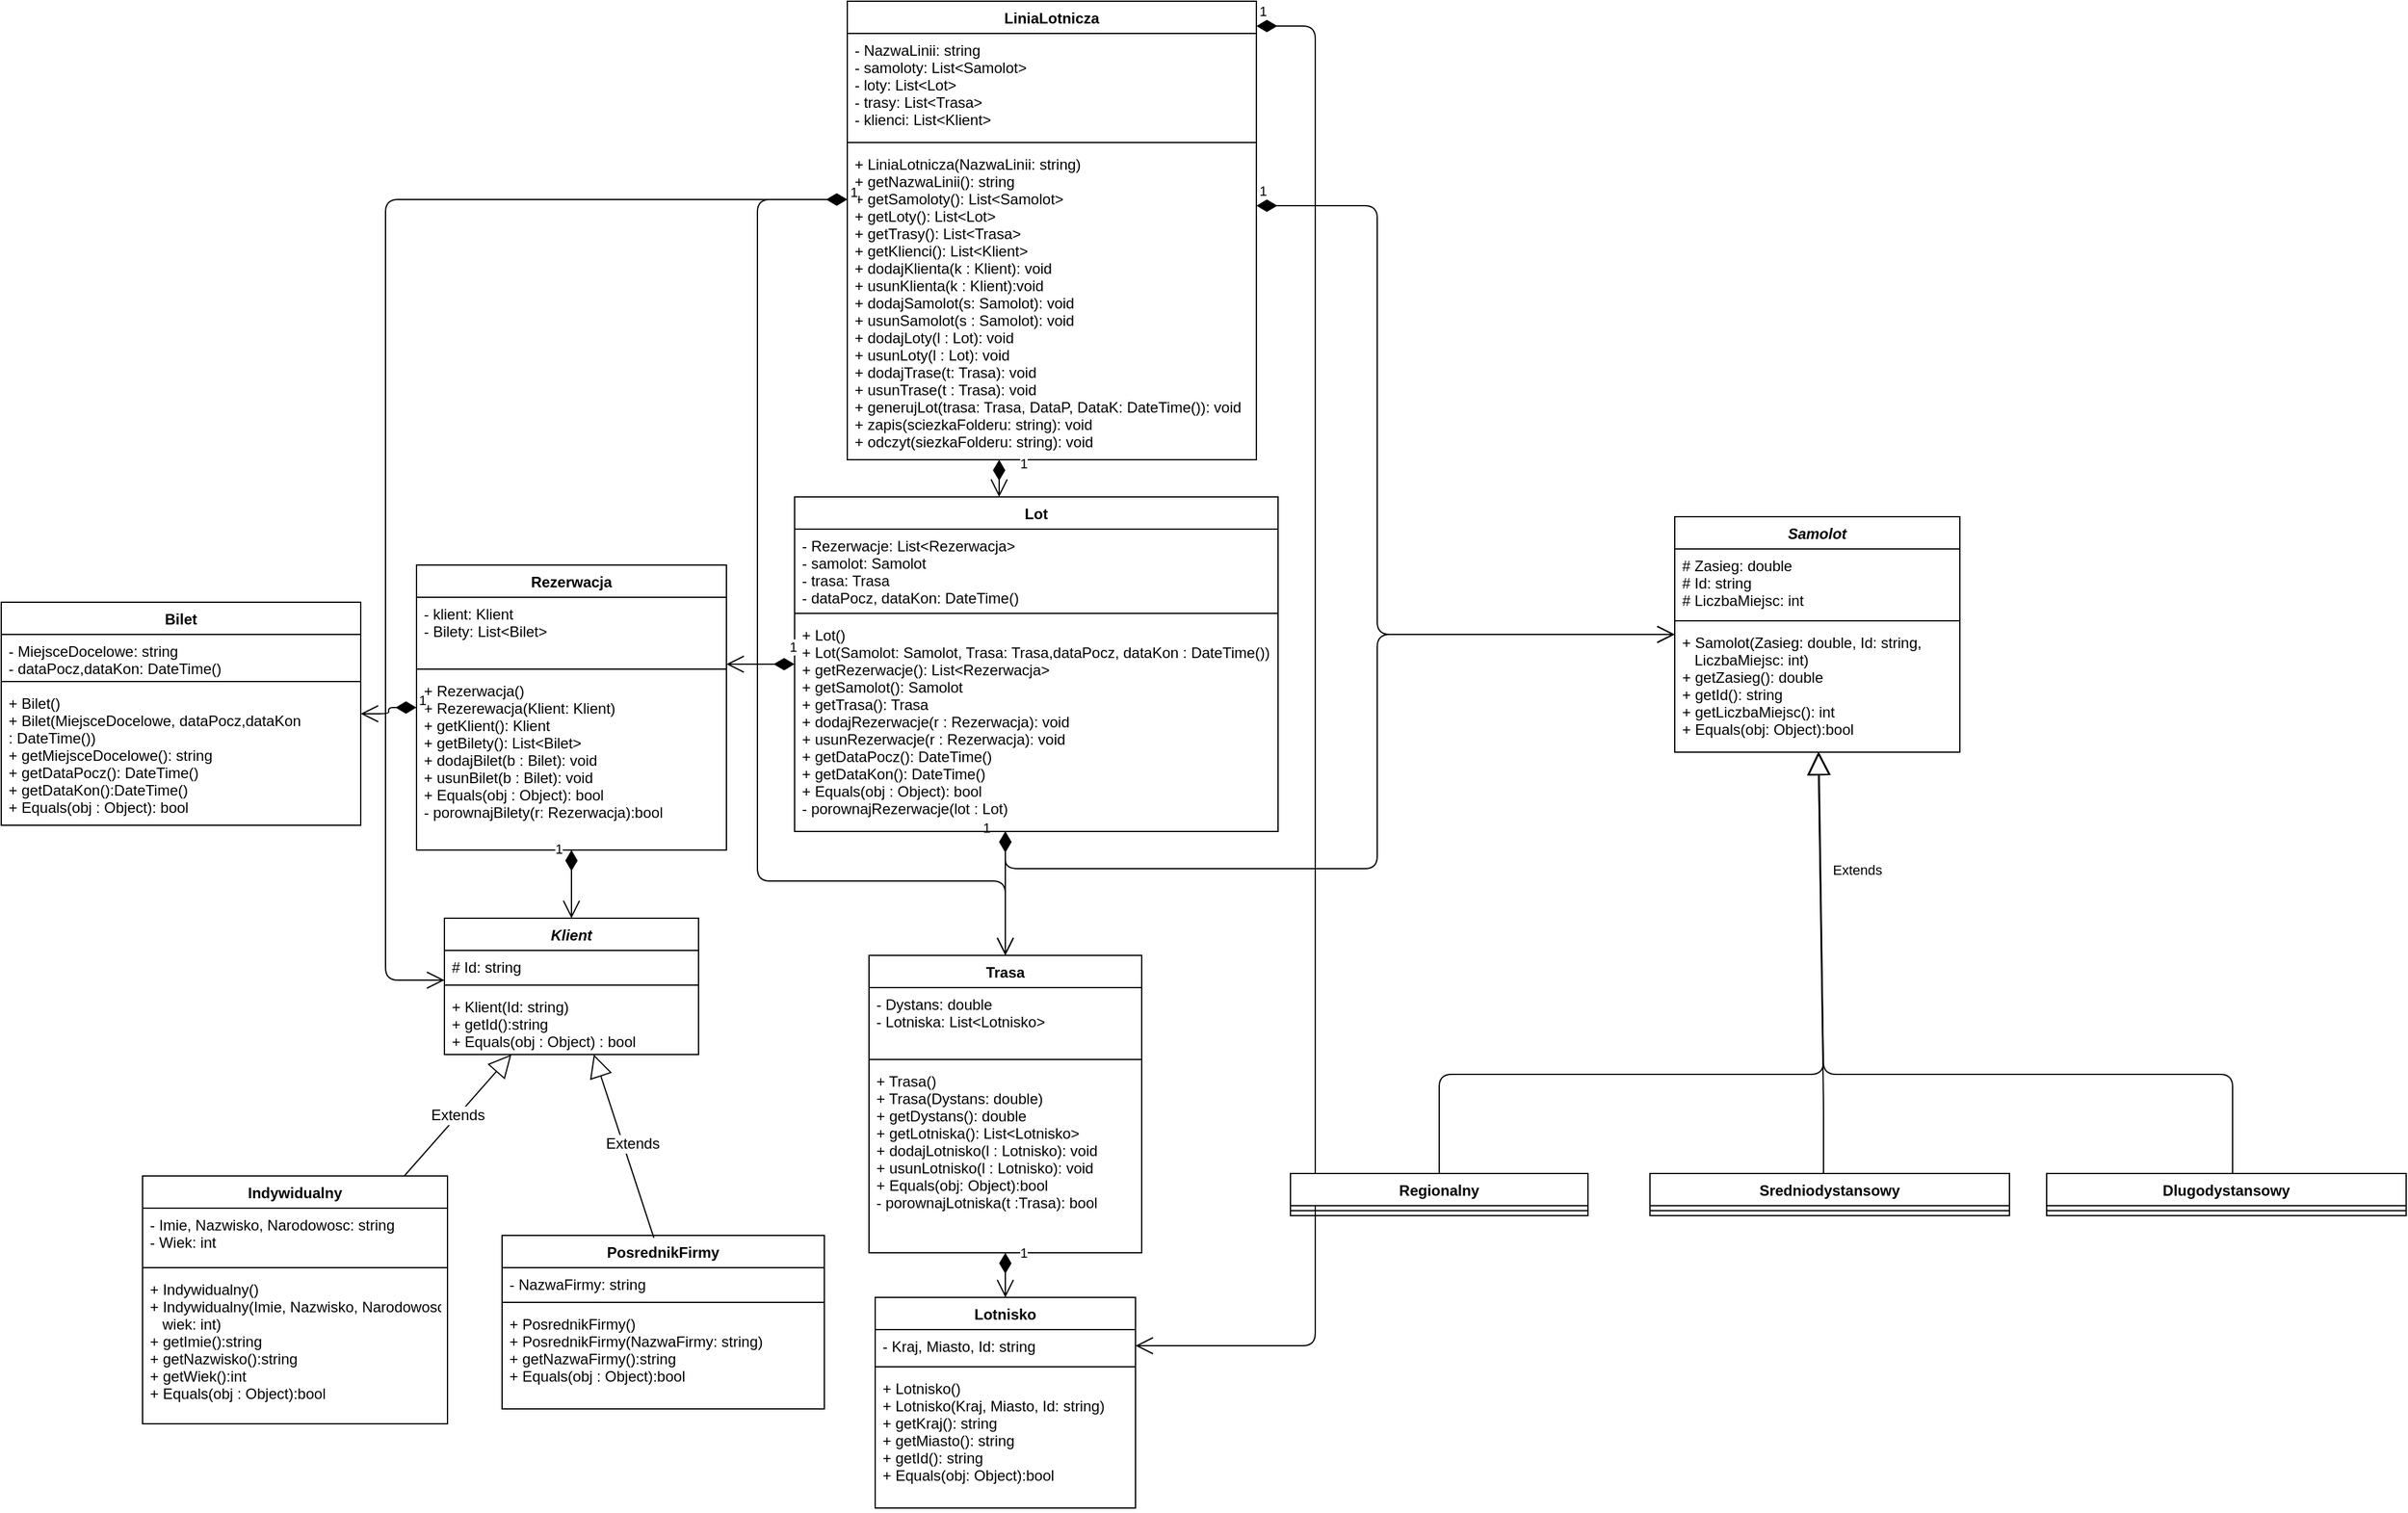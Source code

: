 <mxfile version="14.6.13" type="device"><diagram id="gUPRxtEkVYBRonS2uZD1" name="Strona-1"><mxGraphModel dx="1024" dy="1761" grid="1" gridSize="10" guides="1" tooltips="1" connect="1" arrows="1" fold="1" page="1" pageScale="1" pageWidth="827" pageHeight="1169" math="0" shadow="0"><root><mxCell id="0"/><mxCell id="1" parent="0"/><mxCell id="3o0C96NqP7ArP6FN-j6U-1" value="Klient" style="swimlane;fontStyle=3;align=center;verticalAlign=top;childLayout=stackLayout;horizontal=1;startSize=26;horizontalStack=0;resizeParent=1;resizeParentMax=0;resizeLast=0;collapsible=1;marginBottom=0;" parent="1" vertex="1"><mxGeometry x="367.5" y="350" width="205" height="110" as="geometry"/></mxCell><mxCell id="3o0C96NqP7ArP6FN-j6U-2" value="# Id: string" style="text;strokeColor=none;fillColor=none;align=left;verticalAlign=top;spacingLeft=4;spacingRight=4;overflow=hidden;rotatable=0;points=[[0,0.5],[1,0.5]];portConstraint=eastwest;" parent="3o0C96NqP7ArP6FN-j6U-1" vertex="1"><mxGeometry y="26" width="205" height="24" as="geometry"/></mxCell><mxCell id="3o0C96NqP7ArP6FN-j6U-3" value="" style="line;strokeWidth=1;fillColor=none;align=left;verticalAlign=middle;spacingTop=-1;spacingLeft=3;spacingRight=3;rotatable=0;labelPosition=right;points=[];portConstraint=eastwest;" parent="3o0C96NqP7ArP6FN-j6U-1" vertex="1"><mxGeometry y="50" width="205" height="8" as="geometry"/></mxCell><mxCell id="3o0C96NqP7ArP6FN-j6U-4" value="+ Klient(Id: string)&#10;+ getId():string&#10;+ Equals(obj : Object) : bool" style="text;strokeColor=none;fillColor=none;align=left;verticalAlign=top;spacingLeft=4;spacingRight=4;overflow=hidden;rotatable=0;points=[[0,0.5],[1,0.5]];portConstraint=eastwest;" parent="3o0C96NqP7ArP6FN-j6U-1" vertex="1"><mxGeometry y="58" width="205" height="52" as="geometry"/></mxCell><mxCell id="3o0C96NqP7ArP6FN-j6U-32" value="Trasa" style="swimlane;fontStyle=1;align=center;verticalAlign=top;childLayout=stackLayout;horizontal=1;startSize=26;horizontalStack=0;resizeParent=1;resizeParentMax=0;resizeLast=0;collapsible=1;marginBottom=0;rounded=0;sketch=0;" parent="1" vertex="1"><mxGeometry x="710" y="380" width="220" height="240" as="geometry"/></mxCell><mxCell id="3o0C96NqP7ArP6FN-j6U-33" value="- Dystans: double&#10;- Lotniska: List&lt;Lotnisko&gt;  " style="text;strokeColor=none;fillColor=none;align=left;verticalAlign=top;spacingLeft=4;spacingRight=4;overflow=hidden;rotatable=0;points=[[0,0.5],[1,0.5]];portConstraint=eastwest;" parent="3o0C96NqP7ArP6FN-j6U-32" vertex="1"><mxGeometry y="26" width="220" height="54" as="geometry"/></mxCell><mxCell id="3o0C96NqP7ArP6FN-j6U-34" value="" style="line;strokeWidth=1;fillColor=none;align=left;verticalAlign=middle;spacingTop=-1;spacingLeft=3;spacingRight=3;rotatable=0;labelPosition=right;points=[];portConstraint=eastwest;" parent="3o0C96NqP7ArP6FN-j6U-32" vertex="1"><mxGeometry y="80" width="220" height="8" as="geometry"/></mxCell><mxCell id="3o0C96NqP7ArP6FN-j6U-35" value="+ Trasa()&#10;+ Trasa(Dystans: double)&#10;+ getDystans(): double&#10;+ getLotniska(): List&lt;Lotnisko&gt;&#10;+ dodajLotnisko(l : Lotnisko): void &#10;+ usunLotnisko(l : Lotnisko): void &#10;+ Equals(obj: Object):bool&#10;- porownajLotniska(t :Trasa): bool" style="text;strokeColor=none;fillColor=none;align=left;verticalAlign=top;spacingLeft=4;spacingRight=4;overflow=hidden;rotatable=0;points=[[0,0.5],[1,0.5]];portConstraint=eastwest;" parent="3o0C96NqP7ArP6FN-j6U-32" vertex="1"><mxGeometry y="88" width="220" height="152" as="geometry"/></mxCell><mxCell id="3o0C96NqP7ArP6FN-j6U-39" value="1" style="endArrow=open;html=1;endSize=12;startArrow=diamondThin;startSize=14;startFill=1;edgeStyle=orthogonalEdgeStyle;align=left;verticalAlign=bottom;strokeWidth=1;" parent="1" source="3o0C96NqP7ArP6FN-j6U-32" target="3o0C96NqP7ArP6FN-j6U-90" edge="1"><mxGeometry x="-0.5" y="10" relative="1" as="geometry"><mxPoint x="600" y="560" as="sourcePoint"/><mxPoint x="780" y="640" as="targetPoint"/><mxPoint as="offset"/></mxGeometry></mxCell><mxCell id="3o0C96NqP7ArP6FN-j6U-48" value="Samolot" style="swimlane;fontStyle=3;align=center;verticalAlign=top;childLayout=stackLayout;horizontal=1;startSize=26;horizontalStack=0;resizeParent=1;resizeParentMax=0;resizeLast=0;collapsible=1;marginBottom=0;rounded=0;sketch=0;" parent="1" vertex="1"><mxGeometry x="1360" y="26" width="230" height="190" as="geometry"><mxRectangle x="1140" y="390" width="80" height="26" as="alternateBounds"/></mxGeometry></mxCell><mxCell id="3o0C96NqP7ArP6FN-j6U-49" value="# Zasieg: double &#10;# Id: string&#10;# LiczbaMiejsc: int" style="text;strokeColor=none;fillColor=none;align=left;verticalAlign=top;spacingLeft=4;spacingRight=4;overflow=hidden;rotatable=0;points=[[0,0.5],[1,0.5]];portConstraint=eastwest;" parent="3o0C96NqP7ArP6FN-j6U-48" vertex="1"><mxGeometry y="26" width="230" height="54" as="geometry"/></mxCell><mxCell id="3o0C96NqP7ArP6FN-j6U-50" value="" style="line;strokeWidth=1;fillColor=none;align=left;verticalAlign=middle;spacingTop=-1;spacingLeft=3;spacingRight=3;rotatable=0;labelPosition=right;points=[];portConstraint=eastwest;" parent="3o0C96NqP7ArP6FN-j6U-48" vertex="1"><mxGeometry y="80" width="230" height="8" as="geometry"/></mxCell><mxCell id="3o0C96NqP7ArP6FN-j6U-51" value="+ Samolot(Zasieg: double, Id: string, &#10;   LiczbaMiejsc: int) &#10;+ getZasieg(): double&#10;+ getId(): string&#10;+ getLiczbaMiejsc(): int&#10;+ Equals(obj: Object):bool&#10;" style="text;strokeColor=none;fillColor=none;align=left;verticalAlign=top;spacingLeft=4;spacingRight=4;overflow=hidden;rotatable=0;points=[[0,0.5],[1,0.5]];portConstraint=eastwest;" parent="3o0C96NqP7ArP6FN-j6U-48" vertex="1"><mxGeometry y="88" width="230" height="102" as="geometry"/></mxCell><mxCell id="3o0C96NqP7ArP6FN-j6U-73" value="1" style="endArrow=open;html=1;endSize=12;startArrow=diamondThin;startSize=14;startFill=1;edgeStyle=orthogonalEdgeStyle;align=left;verticalAlign=bottom;strokeWidth=1;" parent="1" source="3o0C96NqP7ArP6FN-j6U-104" target="3o0C96NqP7ArP6FN-j6U-32" edge="1"><mxGeometry x="-0.882" y="-20" relative="1" as="geometry"><mxPoint x="820" y="160" as="sourcePoint"/><mxPoint x="790" y="330" as="targetPoint"/><Array as="points"><mxPoint x="820" y="310"/><mxPoint x="820" y="310"/></Array><mxPoint as="offset"/></mxGeometry></mxCell><mxCell id="3o0C96NqP7ArP6FN-j6U-75" value="" style="endArrow=open;html=1;endSize=12;startArrow=diamondThin;startSize=14;startFill=1;edgeStyle=orthogonalEdgeStyle;align=left;verticalAlign=bottom;strokeWidth=1;" parent="1" source="3o0C96NqP7ArP6FN-j6U-104" target="3o0C96NqP7ArP6FN-j6U-48" edge="1"><mxGeometry x="-0.84" y="-40" relative="1" as="geometry"><mxPoint x="900" y="160" as="sourcePoint"/><mxPoint x="1220" y="250" as="targetPoint"/><Array as="points"><mxPoint x="820" y="310"/><mxPoint x="1120" y="310"/></Array><mxPoint as="offset"/></mxGeometry></mxCell><mxCell id="3o0C96NqP7ArP6FN-j6U-81" value="PosrednikFirmy" style="swimlane;fontStyle=1;align=center;verticalAlign=top;childLayout=stackLayout;horizontal=1;startSize=26;horizontalStack=0;resizeParent=1;resizeParentMax=0;resizeLast=0;collapsible=1;marginBottom=0;rounded=0;sketch=0;strokeWidth=1;fontSize=12;" parent="1" vertex="1"><mxGeometry x="414" y="606" width="260" height="140" as="geometry"/></mxCell><mxCell id="3o0C96NqP7ArP6FN-j6U-82" value="- NazwaFirmy: string" style="text;strokeColor=none;fillColor=none;align=left;verticalAlign=top;spacingLeft=4;spacingRight=4;overflow=hidden;rotatable=0;points=[[0,0.5],[1,0.5]];portConstraint=eastwest;" parent="3o0C96NqP7ArP6FN-j6U-81" vertex="1"><mxGeometry y="26" width="260" height="24" as="geometry"/></mxCell><mxCell id="3o0C96NqP7ArP6FN-j6U-83" value="" style="line;strokeWidth=1;fillColor=none;align=left;verticalAlign=middle;spacingTop=-1;spacingLeft=3;spacingRight=3;rotatable=0;labelPosition=right;points=[];portConstraint=eastwest;" parent="3o0C96NqP7ArP6FN-j6U-81" vertex="1"><mxGeometry y="50" width="260" height="8" as="geometry"/></mxCell><mxCell id="3o0C96NqP7ArP6FN-j6U-84" value="+ PosrednikFirmy()&#10;+ PosrednikFirmy(NazwaFirmy: string)&#10;+ getNazwaFirmy():string &#10;+ Equals(obj : Object):bool" style="text;strokeColor=none;fillColor=none;align=left;verticalAlign=top;spacingLeft=4;spacingRight=4;overflow=hidden;rotatable=0;points=[[0,0.5],[1,0.5]];portConstraint=eastwest;" parent="3o0C96NqP7ArP6FN-j6U-81" vertex="1"><mxGeometry y="58" width="260" height="82" as="geometry"/></mxCell><mxCell id="3o0C96NqP7ArP6FN-j6U-85" value="Bilet" style="swimlane;fontStyle=1;align=center;verticalAlign=top;childLayout=stackLayout;horizontal=1;startSize=26;horizontalStack=0;resizeParent=1;resizeParentMax=0;resizeLast=0;collapsible=1;marginBottom=0;rounded=0;sketch=0;strokeWidth=1;fontSize=12;" parent="1" vertex="1"><mxGeometry x="10" y="95" width="290" height="180" as="geometry"/></mxCell><mxCell id="3o0C96NqP7ArP6FN-j6U-89" value="- MiejsceDocelowe: string&#10;- dataPocz,dataKon: DateTime()" style="text;strokeColor=none;fillColor=none;align=left;verticalAlign=top;spacingLeft=4;spacingRight=4;overflow=hidden;rotatable=0;points=[[0,0.5],[1,0.5]];portConstraint=eastwest;" parent="3o0C96NqP7ArP6FN-j6U-85" vertex="1"><mxGeometry y="26" width="290" height="34" as="geometry"/></mxCell><mxCell id="3o0C96NqP7ArP6FN-j6U-87" value="" style="line;strokeWidth=1;fillColor=none;align=left;verticalAlign=middle;spacingTop=-1;spacingLeft=3;spacingRight=3;rotatable=0;labelPosition=right;points=[];portConstraint=eastwest;" parent="3o0C96NqP7ArP6FN-j6U-85" vertex="1"><mxGeometry y="60" width="290" height="8" as="geometry"/></mxCell><mxCell id="3o0C96NqP7ArP6FN-j6U-88" value="+ Bilet()&#10;+ Bilet(MiejsceDocelowe, dataPocz,dataKon&#10;: DateTime())&#10;+ getMiejsceDocelowe(): string&#10;+ getDataPocz(): DateTime()&#10;+ getDataKon():DateTime()&#10;+ Equals(obj : Object): bool" style="text;strokeColor=none;fillColor=none;align=left;verticalAlign=top;spacingLeft=4;spacingRight=4;overflow=hidden;rotatable=0;points=[[0,0.5],[1,0.5]];portConstraint=eastwest;" parent="3o0C96NqP7ArP6FN-j6U-85" vertex="1"><mxGeometry y="68" width="290" height="112" as="geometry"/></mxCell><mxCell id="3o0C96NqP7ArP6FN-j6U-90" value="Lotnisko" style="swimlane;fontStyle=1;align=center;verticalAlign=top;childLayout=stackLayout;horizontal=1;startSize=26;horizontalStack=0;resizeParent=1;resizeParentMax=0;resizeLast=0;collapsible=1;marginBottom=0;rounded=0;sketch=0;strokeWidth=1;fontSize=12;" parent="1" vertex="1"><mxGeometry x="715" y="656" width="210" height="170" as="geometry"><mxRectangle x="695" y="592" width="80" height="26" as="alternateBounds"/></mxGeometry></mxCell><mxCell id="3o0C96NqP7ArP6FN-j6U-91" value="- Kraj, Miasto, Id: string" style="text;strokeColor=none;fillColor=none;align=left;verticalAlign=top;spacingLeft=4;spacingRight=4;overflow=hidden;rotatable=0;points=[[0,0.5],[1,0.5]];portConstraint=eastwest;" parent="3o0C96NqP7ArP6FN-j6U-90" vertex="1"><mxGeometry y="26" width="210" height="26" as="geometry"/></mxCell><mxCell id="3o0C96NqP7ArP6FN-j6U-92" value="" style="line;strokeWidth=1;fillColor=none;align=left;verticalAlign=middle;spacingTop=-1;spacingLeft=3;spacingRight=3;rotatable=0;labelPosition=right;points=[];portConstraint=eastwest;" parent="3o0C96NqP7ArP6FN-j6U-90" vertex="1"><mxGeometry y="52" width="210" height="8" as="geometry"/></mxCell><mxCell id="3o0C96NqP7ArP6FN-j6U-93" value="+ Lotnisko()&#10;+ Lotnisko(Kraj, Miasto, Id: string)&#10;+ getKraj(): string&#10;+ getMiasto(): string&#10;+ getId(): string&#10;+ Equals(obj: Object):bool" style="text;strokeColor=none;fillColor=none;align=left;verticalAlign=top;spacingLeft=4;spacingRight=4;overflow=hidden;rotatable=0;points=[[0,0.5],[1,0.5]];portConstraint=eastwest;" parent="3o0C96NqP7ArP6FN-j6U-90" vertex="1"><mxGeometry y="60" width="210" height="110" as="geometry"/></mxCell><mxCell id="3o0C96NqP7ArP6FN-j6U-104" value="Lot" style="swimlane;fontStyle=1;align=center;verticalAlign=top;childLayout=stackLayout;horizontal=1;startSize=26;horizontalStack=0;resizeParent=1;resizeParentMax=0;resizeLast=0;collapsible=1;marginBottom=0;rounded=0;sketch=0;strokeWidth=1;fontSize=12;" parent="1" vertex="1"><mxGeometry x="650" y="10" width="390" height="270" as="geometry"/></mxCell><mxCell id="3o0C96NqP7ArP6FN-j6U-105" value="- Rezerwacje: List&lt;Rezerwacja&gt;&#10;- samolot: Samolot&#10;- trasa: Trasa&#10;- dataPocz, dataKon: DateTime()&#10;" style="text;strokeColor=none;fillColor=none;align=left;verticalAlign=top;spacingLeft=4;spacingRight=4;overflow=hidden;rotatable=0;points=[[0,0.5],[1,0.5]];portConstraint=eastwest;" parent="3o0C96NqP7ArP6FN-j6U-104" vertex="1"><mxGeometry y="26" width="390" height="64" as="geometry"/></mxCell><mxCell id="3o0C96NqP7ArP6FN-j6U-106" value="" style="line;strokeWidth=1;fillColor=none;align=left;verticalAlign=middle;spacingTop=-1;spacingLeft=3;spacingRight=3;rotatable=0;labelPosition=right;points=[];portConstraint=eastwest;" parent="3o0C96NqP7ArP6FN-j6U-104" vertex="1"><mxGeometry y="90" width="390" height="8" as="geometry"/></mxCell><mxCell id="3o0C96NqP7ArP6FN-j6U-107" value="+ Lot()&#10;+ Lot(Samolot: Samolot, Trasa: Trasa,dataPocz, dataKon : DateTime())&#10;+ getRezerwacje(): List&lt;Rezerwacja&gt;&#10;+ getSamolot(): Samolot&#10;+ getTrasa(): Trasa&#10;+ dodajRezerwacje(r : Rezerwacja): void&#10;+ usunRezerwacje(r : Rezerwacja): void  &#10;+ getDataPocz(): DateTime()&#10;+ getDataKon(): DateTime()&#10;+ Equals(obj : Object): bool&#10;- porownajRezerwacje(lot : Lot)&#10;" style="text;strokeColor=none;fillColor=none;align=left;verticalAlign=top;spacingLeft=4;spacingRight=4;overflow=hidden;rotatable=0;points=[[0,0.5],[1,0.5]];portConstraint=eastwest;" parent="3o0C96NqP7ArP6FN-j6U-104" vertex="1"><mxGeometry y="98" width="390" height="172" as="geometry"/></mxCell><mxCell id="3o0C96NqP7ArP6FN-j6U-108" value="Extends" style="endArrow=block;endSize=16;endFill=0;html=1;strokeWidth=1;fontSize=12;exitX=0.471;exitY=0.014;exitDx=0;exitDy=0;exitPerimeter=0;" parent="1" source="3o0C96NqP7ArP6FN-j6U-81" target="3o0C96NqP7ArP6FN-j6U-1" edge="1"><mxGeometry x="-0.005" y="-7" width="160" relative="1" as="geometry"><mxPoint x="370" y="580" as="sourcePoint"/><mxPoint x="530" y="580" as="targetPoint"/><Array as="points"/><mxPoint as="offset"/></mxGeometry></mxCell><mxCell id="3o0C96NqP7ArP6FN-j6U-111" value="Extends" style="endArrow=block;endSize=16;endFill=0;html=1;strokeWidth=1;fontSize=12;" parent="1" source="6a8kHLtSRbnYGUjWeSgL-5" target="3o0C96NqP7ArP6FN-j6U-1" edge="1"><mxGeometry width="160" relative="1" as="geometry"><mxPoint x="352.685" y="616" as="sourcePoint"/><mxPoint x="350" y="610" as="targetPoint"/></mxGeometry></mxCell><mxCell id="3o0C96NqP7ArP6FN-j6U-112" value="Extends" style="endArrow=block;endSize=16;endFill=0;html=1;strokeWidth=1;exitX=0.5;exitY=0;exitDx=0;exitDy=0;" parent="1" target="3o0C96NqP7ArP6FN-j6U-48" edge="1"><mxGeometry x="0.708" y="-29" width="160" relative="1" as="geometry"><mxPoint x="1170" y="556" as="sourcePoint"/><mxPoint x="1210" y="376" as="targetPoint"/><Array as="points"><mxPoint x="1170" y="476"/><mxPoint x="1480" y="476"/></Array><mxPoint as="offset"/></mxGeometry></mxCell><mxCell id="0BFCSyAXplGSVFQe5HB0-1" value="Rezerwacja" style="swimlane;fontStyle=1;align=center;verticalAlign=top;childLayout=stackLayout;horizontal=1;startSize=26;horizontalStack=0;resizeParent=1;resizeParentMax=0;resizeLast=0;collapsible=1;marginBottom=0;" parent="1" vertex="1"><mxGeometry x="345" y="65" width="250" height="230" as="geometry"/></mxCell><mxCell id="0BFCSyAXplGSVFQe5HB0-2" value="- klient: Klient&#10;- Bilety: List&lt;Bilet&gt;" style="text;strokeColor=none;fillColor=none;align=left;verticalAlign=top;spacingLeft=4;spacingRight=4;overflow=hidden;rotatable=0;points=[[0,0.5],[1,0.5]];portConstraint=eastwest;" parent="0BFCSyAXplGSVFQe5HB0-1" vertex="1"><mxGeometry y="26" width="250" height="54" as="geometry"/></mxCell><mxCell id="0BFCSyAXplGSVFQe5HB0-3" value="" style="line;strokeWidth=1;fillColor=none;align=left;verticalAlign=middle;spacingTop=-1;spacingLeft=3;spacingRight=3;rotatable=0;labelPosition=right;points=[];portConstraint=eastwest;" parent="0BFCSyAXplGSVFQe5HB0-1" vertex="1"><mxGeometry y="80" width="250" height="8" as="geometry"/></mxCell><mxCell id="0BFCSyAXplGSVFQe5HB0-4" value="+ Rezerwacja()&#10;+ Rezerewacja(Klient: Klient)&#10;+ getKlient(): Klient&#10;+ getBilety(): List&lt;Bilet&gt;&#10;+ dodajBilet(b : Bilet): void&#10;+ usunBilet(b : Bilet): void&#10;+ Equals(obj : Object): bool&#10;- porownajBilety(r: Rezerwacja):bool" style="text;strokeColor=none;fillColor=none;align=left;verticalAlign=top;spacingLeft=4;spacingRight=4;overflow=hidden;rotatable=0;points=[[0,0.5],[1,0.5]];portConstraint=eastwest;" parent="0BFCSyAXplGSVFQe5HB0-1" vertex="1"><mxGeometry y="88" width="250" height="142" as="geometry"/></mxCell><mxCell id="0BFCSyAXplGSVFQe5HB0-5" value="1" style="endArrow=open;html=1;endSize=12;startArrow=diamondThin;startSize=14;startFill=1;edgeStyle=orthogonalEdgeStyle;align=left;verticalAlign=bottom;" parent="1" source="0BFCSyAXplGSVFQe5HB0-1" target="3o0C96NqP7ArP6FN-j6U-1" edge="1"><mxGeometry x="-0.714" y="-15" relative="1" as="geometry"><mxPoint x="370" y="280" as="sourcePoint"/><mxPoint x="470" y="320" as="targetPoint"/><mxPoint as="offset"/></mxGeometry></mxCell><mxCell id="0BFCSyAXplGSVFQe5HB0-6" value="1" style="endArrow=open;html=1;endSize=12;startArrow=diamondThin;startSize=14;startFill=1;edgeStyle=orthogonalEdgeStyle;align=left;verticalAlign=bottom;" parent="1" source="3o0C96NqP7ArP6FN-j6U-104" target="0BFCSyAXplGSVFQe5HB0-1" edge="1"><mxGeometry x="-0.778" y="-5" relative="1" as="geometry"><mxPoint x="450" y="119.5" as="sourcePoint"/><mxPoint x="610" y="119.5" as="targetPoint"/><Array as="points"><mxPoint x="590" y="155"/><mxPoint x="590" y="155"/></Array><mxPoint as="offset"/></mxGeometry></mxCell><mxCell id="0BFCSyAXplGSVFQe5HB0-10" value="LiniaLotnicza" style="swimlane;fontStyle=1;align=center;verticalAlign=top;childLayout=stackLayout;horizontal=1;startSize=26;horizontalStack=0;resizeParent=1;resizeParentMax=0;resizeLast=0;collapsible=1;marginBottom=0;" parent="1" vertex="1"><mxGeometry x="692.5" y="-390" width="330" height="370" as="geometry"/></mxCell><mxCell id="0BFCSyAXplGSVFQe5HB0-11" value="- NazwaLinii: string&#10;- samoloty: List&lt;Samolot&gt;&#10;- loty: List&lt;Lot&gt;&#10;- trasy: List&lt;Trasa&gt;&#10;- klienci: List&lt;Klient&gt;" style="text;strokeColor=none;fillColor=none;align=left;verticalAlign=top;spacingLeft=4;spacingRight=4;overflow=hidden;rotatable=0;points=[[0,0.5],[1,0.5]];portConstraint=eastwest;" parent="0BFCSyAXplGSVFQe5HB0-10" vertex="1"><mxGeometry y="26" width="330" height="84" as="geometry"/></mxCell><mxCell id="0BFCSyAXplGSVFQe5HB0-12" value="" style="line;strokeWidth=1;fillColor=none;align=left;verticalAlign=middle;spacingTop=-1;spacingLeft=3;spacingRight=3;rotatable=0;labelPosition=right;points=[];portConstraint=eastwest;" parent="0BFCSyAXplGSVFQe5HB0-10" vertex="1"><mxGeometry y="110" width="330" height="8" as="geometry"/></mxCell><mxCell id="0BFCSyAXplGSVFQe5HB0-13" value="+ LiniaLotnicza(NazwaLinii: string)&#10;+ getNazwaLinii(): string&#10;+ getSamoloty(): List&lt;Samolot&gt;&#10;+ getLoty(): List&lt;Lot&gt;&#10;+ getTrasy(): List&lt;Trasa&gt;&#10;+ getKlienci(): List&lt;Klient&gt;&#10;+ dodajKlienta(k : Klient): void&#10;+ usunKlienta(k : Klient):void &#10;+ dodajSamolot(s: Samolot): void&#10;+ usunSamolot(s : Samolot): void&#10;+ dodajLoty(l : Lot): void&#10;+ usunLoty(l : Lot): void&#10;+ dodajTrase(t: Trasa): void&#10;+ usunTrase(t : Trasa): void&#10;+ generujLot(trasa: Trasa, DataP, DataK: DateTime()): void&#10;+ zapis(sciezkaFolderu: string): void&#10;+ odczyt(siezkaFolderu: string): void" style="text;strokeColor=none;fillColor=none;align=left;verticalAlign=top;spacingLeft=4;spacingRight=4;overflow=hidden;rotatable=0;points=[[0,0.5],[1,0.5]];portConstraint=eastwest;" parent="0BFCSyAXplGSVFQe5HB0-10" vertex="1"><mxGeometry y="118" width="330" height="252" as="geometry"/></mxCell><mxCell id="0BFCSyAXplGSVFQe5HB0-16" value="1" style="endArrow=open;html=1;endSize=12;startArrow=diamondThin;startSize=14;startFill=1;edgeStyle=orthogonalEdgeStyle;align=left;verticalAlign=bottom;" parent="1" source="0BFCSyAXplGSVFQe5HB0-10" target="3o0C96NqP7ArP6FN-j6U-104" edge="1"><mxGeometry x="-0.2" y="15" relative="1" as="geometry"><mxPoint x="780" y="-10" as="sourcePoint"/><mxPoint x="905" y="-40" as="targetPoint"/><Array as="points"><mxPoint x="815" y="-10"/><mxPoint x="815" y="-10"/></Array><mxPoint as="offset"/></mxGeometry></mxCell><mxCell id="0BFCSyAXplGSVFQe5HB0-17" value="1" style="endArrow=open;html=1;endSize=12;startArrow=diamondThin;startSize=14;startFill=1;edgeStyle=orthogonalEdgeStyle;align=left;verticalAlign=bottom;" parent="1" source="0BFCSyAXplGSVFQe5HB0-10" target="3o0C96NqP7ArP6FN-j6U-48" edge="1"><mxGeometry x="-1" y="3" relative="1" as="geometry"><mxPoint x="990" y="-1" as="sourcePoint"/><mxPoint x="1150" y="-1" as="targetPoint"/><Array as="points"><mxPoint x="1120" y="-225"/></Array></mxGeometry></mxCell><mxCell id="0BFCSyAXplGSVFQe5HB0-20" value="1" style="endArrow=open;html=1;endSize=12;startArrow=diamondThin;startSize=14;startFill=1;edgeStyle=orthogonalEdgeStyle;align=left;verticalAlign=bottom;" parent="1" source="0BFCSyAXplGSVFQe5HB0-1" target="3o0C96NqP7ArP6FN-j6U-85" edge="1"><mxGeometry x="-1" y="3" relative="1" as="geometry"><mxPoint x="180" y="100" as="sourcePoint"/><mxPoint x="340" y="100" as="targetPoint"/></mxGeometry></mxCell><mxCell id="sznI8hXMe9m9r2P55SGz-1" value="1" style="endArrow=open;html=1;endSize=12;startArrow=diamondThin;startSize=14;startFill=1;edgeStyle=orthogonalEdgeStyle;align=left;verticalAlign=bottom;" parent="1" source="0BFCSyAXplGSVFQe5HB0-13" target="3o0C96NqP7ArP6FN-j6U-32" edge="1"><mxGeometry x="-1" y="3" relative="1" as="geometry"><mxPoint x="520" y="-20" as="sourcePoint"/><mxPoint x="680" y="-20" as="targetPoint"/><Array as="points"><mxPoint x="620" y="-230"/><mxPoint x="620" y="320"/><mxPoint x="820" y="320"/></Array></mxGeometry></mxCell><mxCell id="6a8kHLtSRbnYGUjWeSgL-5" value="Indywidualny" style="swimlane;fontStyle=1;align=center;verticalAlign=top;childLayout=stackLayout;horizontal=1;startSize=26;horizontalStack=0;resizeParent=1;resizeParentMax=0;resizeLast=0;collapsible=1;marginBottom=0;" parent="1" vertex="1"><mxGeometry x="124" y="558" width="246" height="200" as="geometry"/></mxCell><mxCell id="6a8kHLtSRbnYGUjWeSgL-6" value="- Imie, Nazwisko, Narodowosc: string&#10;- Wiek: int" style="text;strokeColor=none;fillColor=none;align=left;verticalAlign=top;spacingLeft=4;spacingRight=4;overflow=hidden;rotatable=0;points=[[0,0.5],[1,0.5]];portConstraint=eastwest;" parent="6a8kHLtSRbnYGUjWeSgL-5" vertex="1"><mxGeometry y="26" width="246" height="44" as="geometry"/></mxCell><mxCell id="6a8kHLtSRbnYGUjWeSgL-7" value="" style="line;strokeWidth=1;fillColor=none;align=left;verticalAlign=middle;spacingTop=-1;spacingLeft=3;spacingRight=3;rotatable=0;labelPosition=right;points=[];portConstraint=eastwest;" parent="6a8kHLtSRbnYGUjWeSgL-5" vertex="1"><mxGeometry y="70" width="246" height="8" as="geometry"/></mxCell><mxCell id="6a8kHLtSRbnYGUjWeSgL-8" value="+ Indywidualny()&#10;+ Indywidualny(Imie, Nazwisko, Narodowosc: string,&#10;   wiek: int)&#10;+ getImie():string&#10;+ getNazwisko():string&#10;+ getWiek():int&#10;+ Equals(obj : Object):bool" style="text;strokeColor=none;fillColor=none;align=left;verticalAlign=top;spacingLeft=4;spacingRight=4;overflow=hidden;rotatable=0;points=[[0,0.5],[1,0.5]];portConstraint=eastwest;" parent="6a8kHLtSRbnYGUjWeSgL-5" vertex="1"><mxGeometry y="78" width="246" height="122" as="geometry"/></mxCell><mxCell id="6a8kHLtSRbnYGUjWeSgL-9" value="1" style="endArrow=open;html=1;endSize=12;startArrow=diamondThin;startSize=14;startFill=1;edgeStyle=orthogonalEdgeStyle;align=left;verticalAlign=bottom;" parent="1" source="0BFCSyAXplGSVFQe5HB0-10" target="3o0C96NqP7ArP6FN-j6U-1" edge="1"><mxGeometry x="-1" y="3" relative="1" as="geometry"><mxPoint x="240" y="310" as="sourcePoint"/><mxPoint x="400" y="310" as="targetPoint"/><Array as="points"><mxPoint x="320" y="-230"/><mxPoint x="320" y="400"/></Array></mxGeometry></mxCell><mxCell id="6a8kHLtSRbnYGUjWeSgL-10" value="1" style="endArrow=open;html=1;endSize=12;startArrow=diamondThin;startSize=14;startFill=1;edgeStyle=orthogonalEdgeStyle;align=left;verticalAlign=bottom;" parent="1" source="0BFCSyAXplGSVFQe5HB0-10" target="3o0C96NqP7ArP6FN-j6U-90" edge="1"><mxGeometry x="-1" y="3" relative="1" as="geometry"><mxPoint x="990" y="250" as="sourcePoint"/><mxPoint x="1150" y="250" as="targetPoint"/><Array as="points"><mxPoint x="1070" y="-370"/><mxPoint x="1070" y="695"/></Array></mxGeometry></mxCell><mxCell id="bpqNtgLcvPdgHOvCxp-r-3" value="Regionalny" style="swimlane;fontStyle=1;align=center;verticalAlign=top;childLayout=stackLayout;horizontal=1;startSize=26;horizontalStack=0;resizeParent=1;resizeParentMax=0;resizeLast=0;collapsible=1;marginBottom=0;" parent="1" vertex="1"><mxGeometry x="1050" y="556" width="240" height="34" as="geometry"/></mxCell><mxCell id="bpqNtgLcvPdgHOvCxp-r-5" value="" style="line;strokeWidth=1;fillColor=none;align=left;verticalAlign=middle;spacingTop=-1;spacingLeft=3;spacingRight=3;rotatable=0;labelPosition=right;points=[];portConstraint=eastwest;" parent="bpqNtgLcvPdgHOvCxp-r-3" vertex="1"><mxGeometry y="26" width="240" height="8" as="geometry"/></mxCell><mxCell id="bpqNtgLcvPdgHOvCxp-r-7" value="Sredniodystansowy" style="swimlane;fontStyle=1;align=center;verticalAlign=top;childLayout=stackLayout;horizontal=1;startSize=26;horizontalStack=0;resizeParent=1;resizeParentMax=0;resizeLast=0;collapsible=1;marginBottom=0;" parent="1" vertex="1"><mxGeometry x="1340" y="556" width="290" height="34" as="geometry"/></mxCell><mxCell id="bpqNtgLcvPdgHOvCxp-r-8" value="" style="line;strokeWidth=1;fillColor=none;align=left;verticalAlign=middle;spacingTop=-1;spacingLeft=3;spacingRight=3;rotatable=0;labelPosition=right;points=[];portConstraint=eastwest;" parent="bpqNtgLcvPdgHOvCxp-r-7" vertex="1"><mxGeometry y="26" width="290" height="8" as="geometry"/></mxCell><mxCell id="bpqNtgLcvPdgHOvCxp-r-10" value="Dlugodystansowy" style="swimlane;fontStyle=1;align=center;verticalAlign=top;childLayout=stackLayout;horizontal=1;startSize=26;horizontalStack=0;resizeParent=1;resizeParentMax=0;resizeLast=0;collapsible=1;marginBottom=0;" parent="1" vertex="1"><mxGeometry x="1660" y="556" width="290" height="34" as="geometry"/></mxCell><mxCell id="bpqNtgLcvPdgHOvCxp-r-11" value="" style="line;strokeWidth=1;fillColor=none;align=left;verticalAlign=middle;spacingTop=-1;spacingLeft=3;spacingRight=3;rotatable=0;labelPosition=right;points=[];portConstraint=eastwest;" parent="bpqNtgLcvPdgHOvCxp-r-10" vertex="1"><mxGeometry y="26" width="290" height="8" as="geometry"/></mxCell><mxCell id="bpqNtgLcvPdgHOvCxp-r-15" value="" style="endArrow=block;endSize=16;endFill=0;html=1;strokeWidth=1;exitX=0.5;exitY=0;exitDx=0;exitDy=0;" parent="1" target="3o0C96NqP7ArP6FN-j6U-51" edge="1"><mxGeometry x="-0.033" y="54" width="160" relative="1" as="geometry"><mxPoint x="1480" y="556" as="sourcePoint"/><mxPoint x="1792.947" y="378" as="targetPoint"/><Array as="points"><mxPoint x="1480" y="500"/></Array><mxPoint as="offset"/></mxGeometry></mxCell><mxCell id="bpqNtgLcvPdgHOvCxp-r-16" value="" style="endArrow=block;endSize=16;endFill=0;html=1;strokeWidth=1;exitX=0.5;exitY=0;exitDx=0;exitDy=0;" parent="1" target="3o0C96NqP7ArP6FN-j6U-51" edge="1"><mxGeometry x="-0.033" y="54" width="160" relative="1" as="geometry"><mxPoint x="1810" y="556" as="sourcePoint"/><mxPoint x="1813.904" y="354" as="targetPoint"/><Array as="points"><mxPoint x="1810" y="476"/><mxPoint x="1480" y="476"/></Array><mxPoint as="offset"/></mxGeometry></mxCell></root></mxGraphModel></diagram></mxfile>